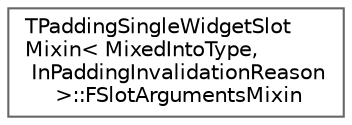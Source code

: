 digraph "Graphical Class Hierarchy"
{
 // INTERACTIVE_SVG=YES
 // LATEX_PDF_SIZE
  bgcolor="transparent";
  edge [fontname=Helvetica,fontsize=10,labelfontname=Helvetica,labelfontsize=10];
  node [fontname=Helvetica,fontsize=10,shape=box,height=0.2,width=0.4];
  rankdir="LR";
  Node0 [id="Node000000",label="TPaddingSingleWidgetSlot\lMixin\< MixedIntoType,\l InPaddingInvalidationReason\l \>::FSlotArgumentsMixin",height=0.2,width=0.4,color="grey40", fillcolor="white", style="filled",URL="$d5/d76/structTPaddingSingleWidgetSlotMixin_1_1FSlotArgumentsMixin.html",tooltip=" "];
}
